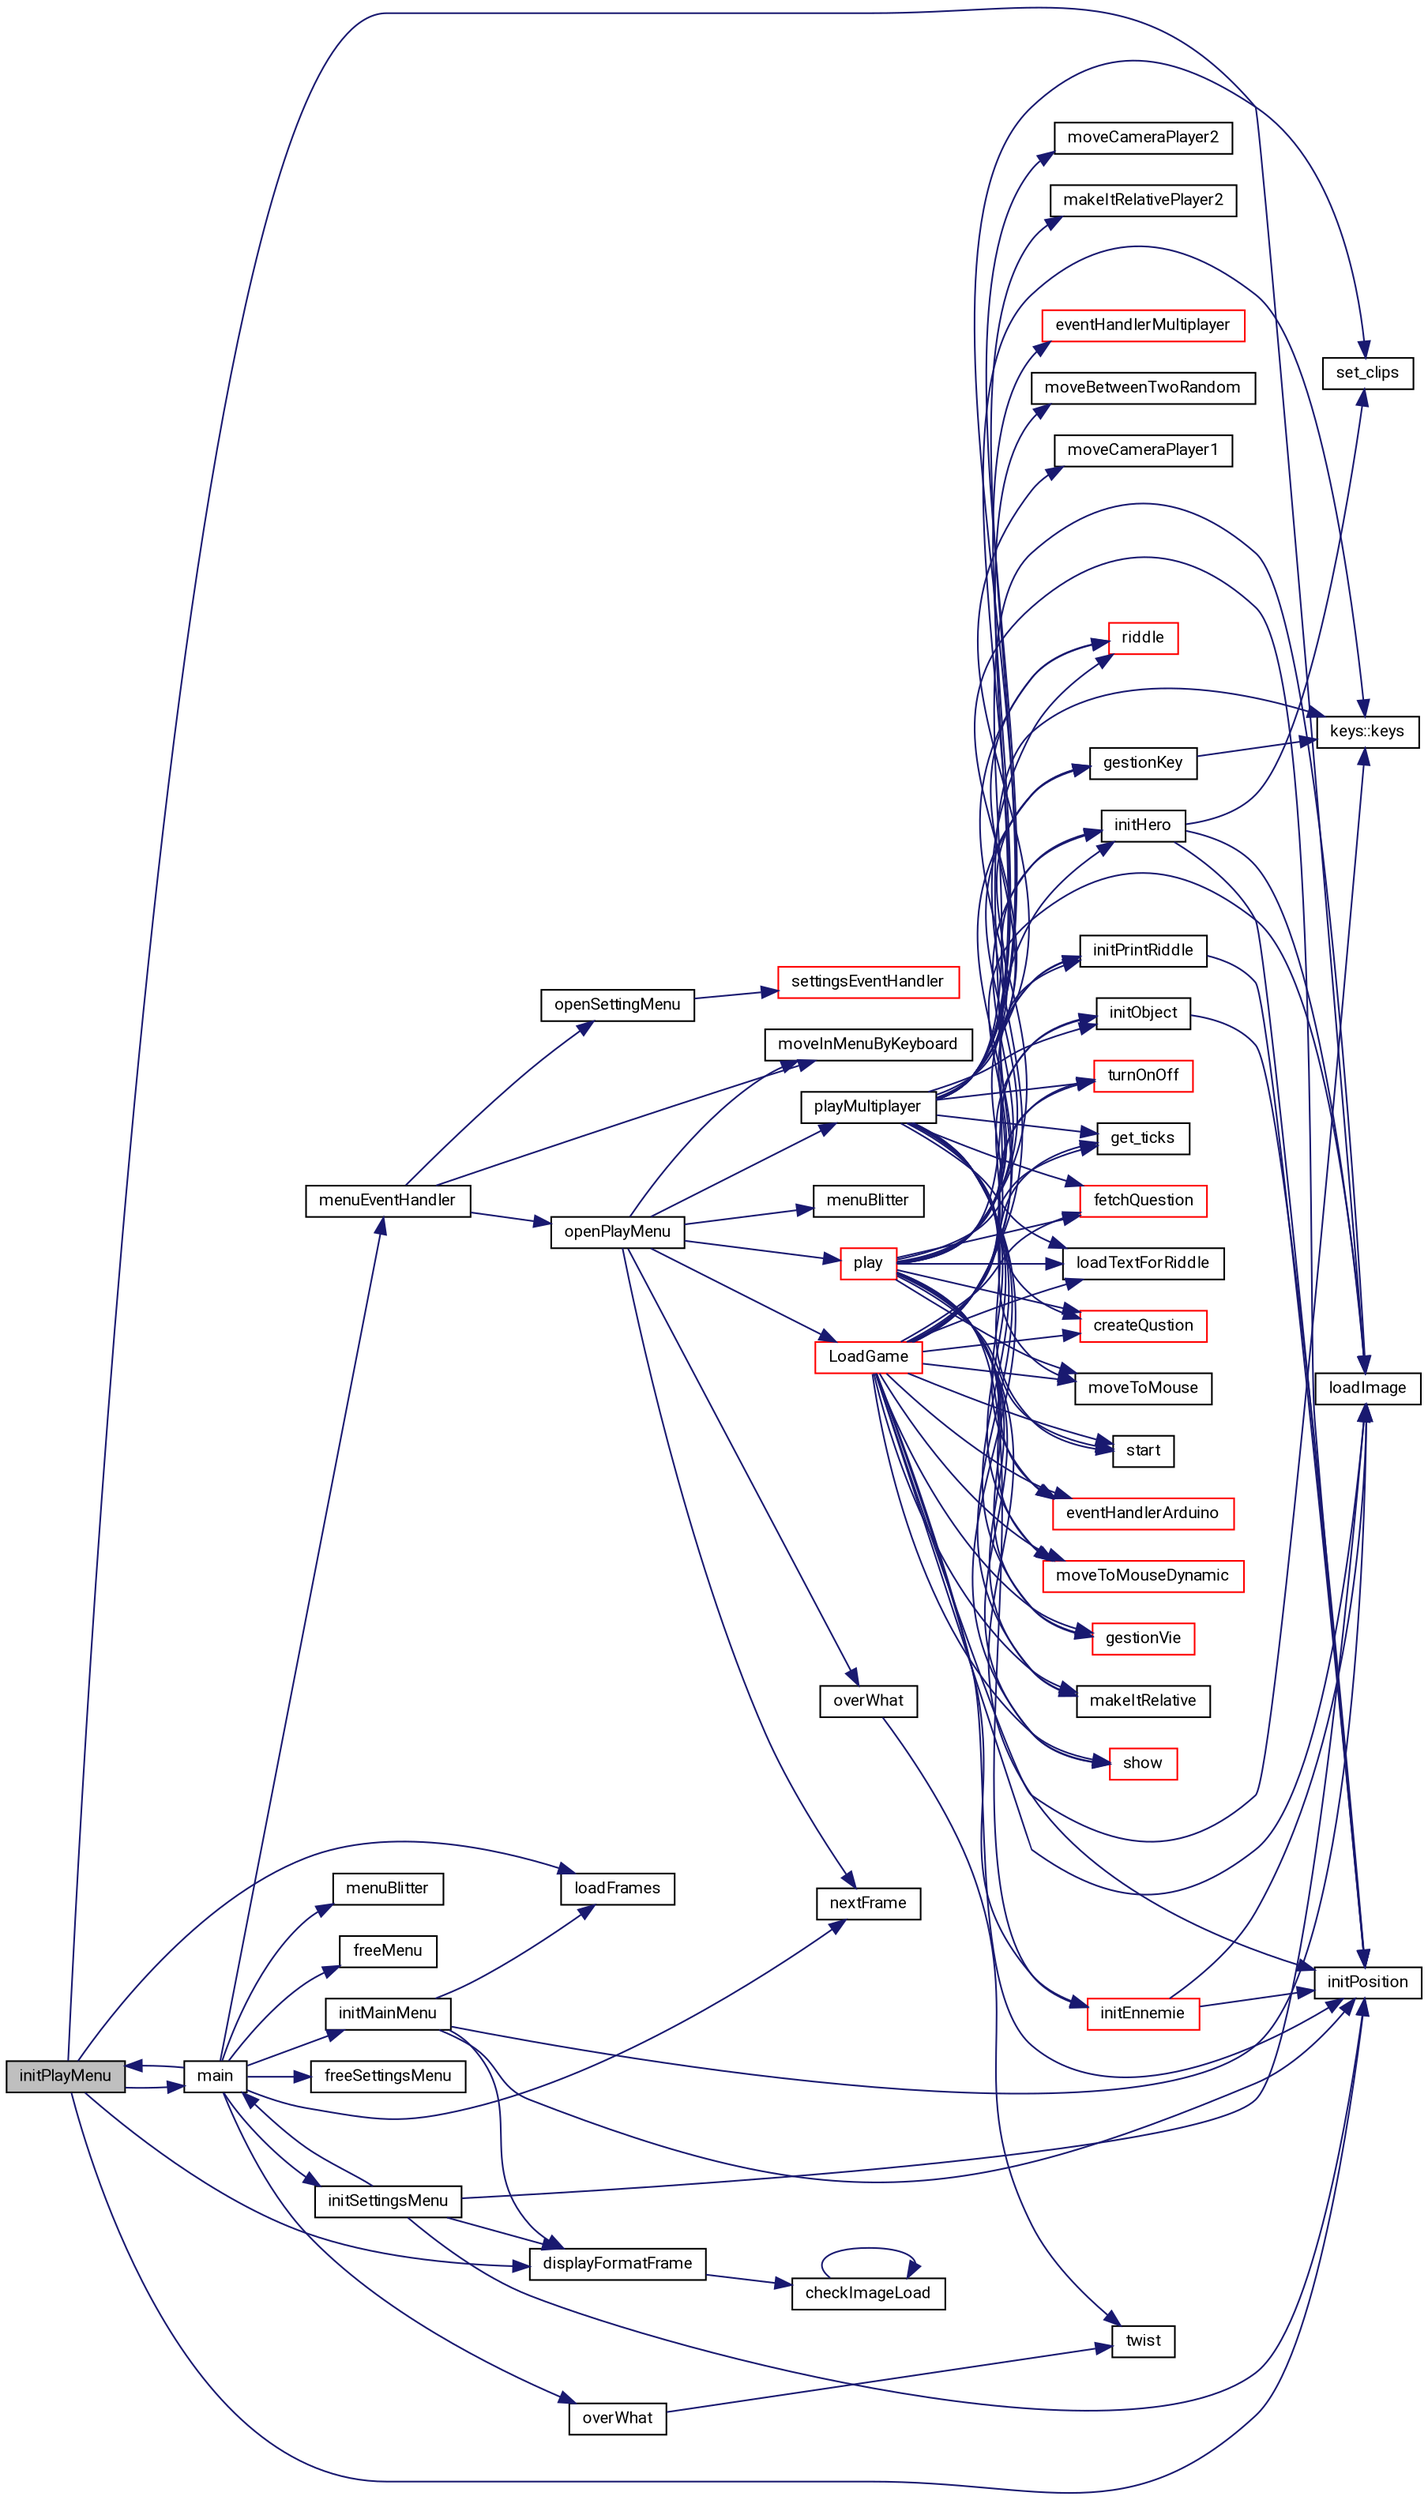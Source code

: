 digraph "initPlayMenu"
{
 // LATEX_PDF_SIZE
  edge [fontname="Roboto",fontsize="10",labelfontname="Roboto",labelfontsize="10"];
  node [fontname="Roboto",fontsize="10",shape=record];
  rankdir="LR";
  Node19 [label="initPlayMenu",height=0.2,width=0.4,color="black", fillcolor="grey75", style="filled", fontcolor="black",tooltip=" "];
  Node19 -> Node20 [color="midnightblue",fontsize="10",style="solid",fontname="Roboto"];
  Node20 [label="main",height=0.2,width=0.4,color="black", fillcolor="white", style="filled",URL="$SDL__Game_8c.html#a840291bc02cba5474a4cb46a9b9566fe",tooltip=" "];
  Node20 -> Node21 [color="midnightblue",fontsize="10",style="solid",fontname="Roboto"];
  Node21 [label="initMainMenu",height=0.2,width=0.4,color="black", fillcolor="white", style="filled",URL="$SDL__Init_8c.html#a45cc18c9330197ff2a6f8eaa0433defd",tooltip=" "];
  Node21 -> Node22 [color="midnightblue",fontsize="10",style="solid",fontname="Roboto"];
  Node22 [label="loadImage",height=0.2,width=0.4,color="black", fillcolor="white", style="filled",URL="$SDL__Init_8c.html#a2ab4a75877abd9b57b1867af16899f30",tooltip=" "];
  Node21 -> Node23 [color="midnightblue",fontsize="10",style="solid",fontname="Roboto"];
  Node23 [label="displayFormatFrame",height=0.2,width=0.4,color="black", fillcolor="white", style="filled",URL="$SDL__Init_8c.html#a9d15a4099a1c7eb98981e2f641be3411",tooltip=" "];
  Node23 -> Node24 [color="midnightblue",fontsize="10",style="solid",fontname="Roboto"];
  Node24 [label="checkImageLoad",height=0.2,width=0.4,color="black", fillcolor="white", style="filled",URL="$SDL__Init_8c.html#a9c86961353b17cdaa6160b5e226e4de6",tooltip=" "];
  Node24 -> Node24 [color="midnightblue",fontsize="10",style="solid",fontname="Roboto"];
  Node21 -> Node25 [color="midnightblue",fontsize="10",style="solid",fontname="Roboto"];
  Node25 [label="initPosition",height=0.2,width=0.4,color="black", fillcolor="white", style="filled",URL="$SDL__Init_8c.html#aacba2767ef1793cfcf9d9cfba91a62e7",tooltip=" "];
  Node21 -> Node26 [color="midnightblue",fontsize="10",style="solid",fontname="Roboto"];
  Node26 [label="loadFrames",height=0.2,width=0.4,color="black", fillcolor="white", style="filled",URL="$SDL__Init_8c.html#ab29215e3467fdc78a5b43cb5417fb9e9",tooltip=" "];
  Node20 -> Node19 [color="midnightblue",fontsize="10",style="solid",fontname="Roboto"];
  Node20 -> Node27 [color="midnightblue",fontsize="10",style="solid",fontname="Roboto"];
  Node27 [label="initSettingsMenu",height=0.2,width=0.4,color="black", fillcolor="white", style="filled",URL="$SDL__Init_8c.html#a3accead2e0742f15fb1a705e001bf66e",tooltip=" "];
  Node27 -> Node20 [color="midnightblue",fontsize="10",style="solid",fontname="Roboto"];
  Node27 -> Node22 [color="midnightblue",fontsize="10",style="solid",fontname="Roboto"];
  Node27 -> Node23 [color="midnightblue",fontsize="10",style="solid",fontname="Roboto"];
  Node27 -> Node25 [color="midnightblue",fontsize="10",style="solid",fontname="Roboto"];
  Node20 -> Node28 [color="midnightblue",fontsize="10",style="solid",fontname="Roboto"];
  Node28 [label="menuEventHandler",height=0.2,width=0.4,color="black", fillcolor="white", style="filled",URL="$SDL__Game_8h.html#a9489d33a83d76c6d00dcef0c9bf7eb93",tooltip=" "];
  Node28 -> Node29 [color="midnightblue",fontsize="10",style="solid",fontname="Roboto"];
  Node29 [label="openPlayMenu",height=0.2,width=0.4,color="black", fillcolor="white", style="filled",URL="$SDL__Game__Funcs_8c.html#a61c31102f6b34e46e97373cc417e2d42",tooltip=" "];
  Node29 -> Node30 [color="midnightblue",fontsize="10",style="solid",fontname="Roboto"];
  Node30 [label="playMultiplayer",height=0.2,width=0.4,color="black", fillcolor="white", style="filled",URL="$SDL__multiplayer_8c.html#acdec1d407d5934d4ccff3806f46ba79a",tooltip=" "];
  Node30 -> Node25 [color="midnightblue",fontsize="10",style="solid",fontname="Roboto"];
  Node30 -> Node31 [color="midnightblue",fontsize="10",style="solid",fontname="Roboto"];
  Node31 [label="keys::keys",height=0.2,width=0.4,color="black", fillcolor="white", style="filled",URL="$structkeys.html#a7559bc5bb2d0727a0be1ce90578d1052",tooltip=" "];
  Node30 -> Node32 [color="midnightblue",fontsize="10",style="solid",fontname="Roboto"];
  Node32 [label="set_clips",height=0.2,width=0.4,color="black", fillcolor="white", style="filled",URL="$SDL__animation_8c.html#a77f54ee083e4f28c4176cf9602603964",tooltip=" "];
  Node30 -> Node33 [color="midnightblue",fontsize="10",style="solid",fontname="Roboto"];
  Node33 [label="initHero",height=0.2,width=0.4,color="black", fillcolor="white", style="filled",URL="$SDL__Init_8c.html#a537870b91a0bcb420da19fa92a506311",tooltip=" "];
  Node33 -> Node22 [color="midnightblue",fontsize="10",style="solid",fontname="Roboto"];
  Node33 -> Node32 [color="midnightblue",fontsize="10",style="solid",fontname="Roboto"];
  Node33 -> Node25 [color="midnightblue",fontsize="10",style="solid",fontname="Roboto"];
  Node30 -> Node34 [color="midnightblue",fontsize="10",style="solid",fontname="Roboto"];
  Node34 [label="initObject",height=0.2,width=0.4,color="black", fillcolor="white", style="filled",URL="$SDL__Init_8c.html#a8a5afe773164b262326832d98dc6104c",tooltip=" "];
  Node34 -> Node25 [color="midnightblue",fontsize="10",style="solid",fontname="Roboto"];
  Node30 -> Node35 [color="midnightblue",fontsize="10",style="solid",fontname="Roboto"];
  Node35 [label="fetchQuestion",height=0.2,width=0.4,color="red", fillcolor="white", style="filled",URL="$SDL__enigme_8c.html#a39c76700dff530c844926f769b9e5e2f",tooltip=" "];
  Node30 -> Node38 [color="midnightblue",fontsize="10",style="solid",fontname="Roboto"];
  Node38 [label="loadTextForRiddle",height=0.2,width=0.4,color="black", fillcolor="white", style="filled",URL="$SDL__Init_8c.html#a6b45aea4a0ac66457461752d48769da0",tooltip=" "];
  Node30 -> Node22 [color="midnightblue",fontsize="10",style="solid",fontname="Roboto"];
  Node30 -> Node39 [color="midnightblue",fontsize="10",style="solid",fontname="Roboto"];
  Node39 [label="initPrintRiddle",height=0.2,width=0.4,color="black", fillcolor="white", style="filled",URL="$SDL__Init_8c.html#a24db4a5a8e8fd689b3c7e195c8895548",tooltip=" "];
  Node39 -> Node25 [color="midnightblue",fontsize="10",style="solid",fontname="Roboto"];
  Node30 -> Node40 [color="midnightblue",fontsize="10",style="solid",fontname="Roboto"];
  Node40 [label="createQustion",height=0.2,width=0.4,color="red", fillcolor="white", style="filled",URL="$SDL__enigme_8c.html#a366df1c03f8c6ca9f110a8d71af474c8",tooltip=" "];
  Node30 -> Node43 [color="midnightblue",fontsize="10",style="solid",fontname="Roboto"];
  Node43 [label="moveToMouse",height=0.2,width=0.4,color="black", fillcolor="white", style="filled",URL="$SDL__move_8c.html#af11bb29347265c4ba26ea25b7c64a20a",tooltip=" "];
  Node30 -> Node44 [color="midnightblue",fontsize="10",style="solid",fontname="Roboto"];
  Node44 [label="start",height=0.2,width=0.4,color="black", fillcolor="white", style="filled",URL="$SDL__animation_8c.html#ad6dbccd99321dabd7f2e29f652b523e6",tooltip=" "];
  Node30 -> Node45 [color="midnightblue",fontsize="10",style="solid",fontname="Roboto"];
  Node45 [label="eventHandlerArduino",height=0.2,width=0.4,color="red", fillcolor="white", style="filled",URL="$SDL__arduino_8c.html#abefc6906065c0c43ba99477e403e07d9",tooltip=" "];
  Node30 -> Node50 [color="midnightblue",fontsize="10",style="solid",fontname="Roboto"];
  Node50 [label="eventHandlerMultiplayer",height=0.2,width=0.4,color="red", fillcolor="white", style="filled",URL="$SDL__multiplayer_8c.html#a4a208945715a6c534f1eef8a8f38a896",tooltip=" "];
  Node30 -> Node51 [color="midnightblue",fontsize="10",style="solid",fontname="Roboto"];
  Node51 [label="moveToMouseDynamic",height=0.2,width=0.4,color="red", fillcolor="white", style="filled",URL="$SDL__move_8c.html#a3c40d057be41d3e6b3421eabce7a55c6",tooltip=" "];
  Node30 -> Node52 [color="midnightblue",fontsize="10",style="solid",fontname="Roboto"];
  Node52 [label="moveBetweenTwoRandom",height=0.2,width=0.4,color="black", fillcolor="white", style="filled",URL="$SDL__move_8c.html#a4e34bd1e8cd999c1e80b56a93ad36b25",tooltip=" "];
  Node30 -> Node53 [color="midnightblue",fontsize="10",style="solid",fontname="Roboto"];
  Node53 [label="moveCameraPlayer1",height=0.2,width=0.4,color="black", fillcolor="white", style="filled",URL="$SDL__scrolling_8c.html#af6aebb909a3152dfa7e36e9988490d9e",tooltip=" "];
  Node30 -> Node54 [color="midnightblue",fontsize="10",style="solid",fontname="Roboto"];
  Node54 [label="moveCameraPlayer2",height=0.2,width=0.4,color="black", fillcolor="white", style="filled",URL="$SDL__scrolling_8c.html#a6a2dd36438cbb546093c05391850a16c",tooltip=" "];
  Node30 -> Node55 [color="midnightblue",fontsize="10",style="solid",fontname="Roboto"];
  Node55 [label="gestionVie",height=0.2,width=0.4,color="red", fillcolor="white", style="filled",URL="$SDL__gestion_8c.html#a1f7aab104689e218a0055f424e317236",tooltip=" "];
  Node30 -> Node57 [color="midnightblue",fontsize="10",style="solid",fontname="Roboto"];
  Node57 [label="makeItRelative",height=0.2,width=0.4,color="black", fillcolor="white", style="filled",URL="$SDL__scrolling_8c.html#a195939235fc4e32206ff56a74081576f",tooltip=" "];
  Node30 -> Node58 [color="midnightblue",fontsize="10",style="solid",fontname="Roboto"];
  Node58 [label="makeItRelativePlayer2",height=0.2,width=0.4,color="black", fillcolor="white", style="filled",URL="$SDL__scrolling_8c.html#aebf118c24504b22011ac7f04feef5940",tooltip=" "];
  Node30 -> Node59 [color="midnightblue",fontsize="10",style="solid",fontname="Roboto"];
  Node59 [label="show",height=0.2,width=0.4,color="red", fillcolor="white", style="filled",URL="$SDL__animation_8c.html#a51ec49799835d087b8e6f2d707c4d76d",tooltip=" "];
  Node30 -> Node61 [color="midnightblue",fontsize="10",style="solid",fontname="Roboto"];
  Node61 [label="riddle",height=0.2,width=0.4,color="red", fillcolor="white", style="filled",URL="$SDL__enigme_8c.html#a4b8fbab12a6932d122a2ebd9f3f4e7eb",tooltip=" "];
  Node30 -> Node64 [color="midnightblue",fontsize="10",style="solid",fontname="Roboto"];
  Node64 [label="turnOnOff",height=0.2,width=0.4,color="red", fillcolor="white", style="filled",URL="$SDL__arduino_8c.html#af921e7b2ce75aadfb16b2ce49424a589",tooltip=" "];
  Node30 -> Node66 [color="midnightblue",fontsize="10",style="solid",fontname="Roboto"];
  Node66 [label="gestionKey",height=0.2,width=0.4,color="black", fillcolor="white", style="filled",URL="$SDL__gestion_8c.html#a7f4b12a80d06588ae6728b122b888a58",tooltip=" "];
  Node66 -> Node31 [color="midnightblue",fontsize="10",style="solid",fontname="Roboto"];
  Node30 -> Node67 [color="midnightblue",fontsize="10",style="solid",fontname="Roboto"];
  Node67 [label="get_ticks",height=0.2,width=0.4,color="black", fillcolor="white", style="filled",URL="$SDL__animation_8c.html#aa3e2cb9730547c3f0e2aa7f8d4aa451c",tooltip=" "];
  Node29 -> Node68 [color="midnightblue",fontsize="10",style="solid",fontname="Roboto"];
  Node68 [label="LoadGame",height=0.2,width=0.4,color="red", fillcolor="white", style="filled",URL="$SDL__savegame_8c.html#a6806b4b0f276136776dee9837e60f994",tooltip=" "];
  Node68 -> Node25 [color="midnightblue",fontsize="10",style="solid",fontname="Roboto"];
  Node68 -> Node31 [color="midnightblue",fontsize="10",style="solid",fontname="Roboto"];
  Node68 -> Node69 [color="midnightblue",fontsize="10",style="solid",fontname="Roboto"];
  Node69 [label="initEnnemie",height=0.2,width=0.4,color="red", fillcolor="white", style="filled",URL="$SDL__Init_8c.html#aebec659dbc0fced3e684a805336a2e0b",tooltip=" "];
  Node69 -> Node22 [color="midnightblue",fontsize="10",style="solid",fontname="Roboto"];
  Node69 -> Node25 [color="midnightblue",fontsize="10",style="solid",fontname="Roboto"];
  Node68 -> Node22 [color="midnightblue",fontsize="10",style="solid",fontname="Roboto"];
  Node68 -> Node33 [color="midnightblue",fontsize="10",style="solid",fontname="Roboto"];
  Node68 -> Node34 [color="midnightblue",fontsize="10",style="solid",fontname="Roboto"];
  Node68 -> Node35 [color="midnightblue",fontsize="10",style="solid",fontname="Roboto"];
  Node68 -> Node38 [color="midnightblue",fontsize="10",style="solid",fontname="Roboto"];
  Node68 -> Node39 [color="midnightblue",fontsize="10",style="solid",fontname="Roboto"];
  Node68 -> Node40 [color="midnightblue",fontsize="10",style="solid",fontname="Roboto"];
  Node68 -> Node44 [color="midnightblue",fontsize="10",style="solid",fontname="Roboto"];
  Node68 -> Node45 [color="midnightblue",fontsize="10",style="solid",fontname="Roboto"];
  Node68 -> Node51 [color="midnightblue",fontsize="10",style="solid",fontname="Roboto"];
  Node68 -> Node55 [color="midnightblue",fontsize="10",style="solid",fontname="Roboto"];
  Node68 -> Node57 [color="midnightblue",fontsize="10",style="solid",fontname="Roboto"];
  Node68 -> Node59 [color="midnightblue",fontsize="10",style="solid",fontname="Roboto"];
  Node68 -> Node61 [color="midnightblue",fontsize="10",style="solid",fontname="Roboto"];
  Node68 -> Node64 [color="midnightblue",fontsize="10",style="solid",fontname="Roboto"];
  Node68 -> Node66 [color="midnightblue",fontsize="10",style="solid",fontname="Roboto"];
  Node68 -> Node43 [color="midnightblue",fontsize="10",style="solid",fontname="Roboto"];
  Node68 -> Node67 [color="midnightblue",fontsize="10",style="solid",fontname="Roboto"];
  Node29 -> Node85 [color="midnightblue",fontsize="10",style="solid",fontname="Roboto"];
  Node85 [label="nextFrame",height=0.2,width=0.4,color="black", fillcolor="white", style="filled",URL="$SDL__Init_8c.html#ab9c3e21cec256bd230c50af3a31b8d04",tooltip=" "];
  Node29 -> Node86 [color="midnightblue",fontsize="10",style="solid",fontname="Roboto"];
  Node86 [label="moveInMenuByKeyboard",height=0.2,width=0.4,color="black", fillcolor="white", style="filled",URL="$SDL__Game__Funcs_8c.html#abb7d818f056c1225238351459f3b00af",tooltip=" "];
  Node29 -> Node87 [color="midnightblue",fontsize="10",style="solid",fontname="Roboto"];
  Node87 [label="play",height=0.2,width=0.4,color="red", fillcolor="white", style="filled",URL="$SDL__Game__Funcs_8c.html#a440e6575323c8ce399149d2819fe1a2a",tooltip=" "];
  Node87 -> Node25 [color="midnightblue",fontsize="10",style="solid",fontname="Roboto"];
  Node87 -> Node31 [color="midnightblue",fontsize="10",style="solid",fontname="Roboto"];
  Node87 -> Node69 [color="midnightblue",fontsize="10",style="solid",fontname="Roboto"];
  Node87 -> Node22 [color="midnightblue",fontsize="10",style="solid",fontname="Roboto"];
  Node87 -> Node33 [color="midnightblue",fontsize="10",style="solid",fontname="Roboto"];
  Node87 -> Node34 [color="midnightblue",fontsize="10",style="solid",fontname="Roboto"];
  Node87 -> Node35 [color="midnightblue",fontsize="10",style="solid",fontname="Roboto"];
  Node87 -> Node38 [color="midnightblue",fontsize="10",style="solid",fontname="Roboto"];
  Node87 -> Node39 [color="midnightblue",fontsize="10",style="solid",fontname="Roboto"];
  Node87 -> Node40 [color="midnightblue",fontsize="10",style="solid",fontname="Roboto"];
  Node87 -> Node43 [color="midnightblue",fontsize="10",style="solid",fontname="Roboto"];
  Node87 -> Node44 [color="midnightblue",fontsize="10",style="solid",fontname="Roboto"];
  Node87 -> Node45 [color="midnightblue",fontsize="10",style="solid",fontname="Roboto"];
  Node87 -> Node51 [color="midnightblue",fontsize="10",style="solid",fontname="Roboto"];
  Node87 -> Node55 [color="midnightblue",fontsize="10",style="solid",fontname="Roboto"];
  Node87 -> Node57 [color="midnightblue",fontsize="10",style="solid",fontname="Roboto"];
  Node87 -> Node59 [color="midnightblue",fontsize="10",style="solid",fontname="Roboto"];
  Node87 -> Node61 [color="midnightblue",fontsize="10",style="solid",fontname="Roboto"];
  Node87 -> Node64 [color="midnightblue",fontsize="10",style="solid",fontname="Roboto"];
  Node87 -> Node66 [color="midnightblue",fontsize="10",style="solid",fontname="Roboto"];
  Node87 -> Node67 [color="midnightblue",fontsize="10",style="solid",fontname="Roboto"];
  Node29 -> Node89 [color="midnightblue",fontsize="10",style="solid",fontname="Roboto"];
  Node89 [label="overWhat",height=0.2,width=0.4,color="black", fillcolor="white", style="filled",URL="$SDL__Game__Funcs_8c.html#a4eada93f766d4bf4776fd5a501a60404",tooltip=" "];
  Node89 -> Node90 [color="midnightblue",fontsize="10",style="solid",fontname="Roboto"];
  Node90 [label="twist",height=0.2,width=0.4,color="black", fillcolor="white", style="filled",URL="$SDL__Game__Funcs_8c.html#a04650a18e406952388193902adbf476f",tooltip=" "];
  Node29 -> Node91 [color="midnightblue",fontsize="10",style="solid",fontname="Roboto"];
  Node91 [label="menuBlitter",height=0.2,width=0.4,color="black", fillcolor="white", style="filled",URL="$SDL__Game__Funcs_8c.html#a553d43496bd0c6e9c6b82d0402fa115a",tooltip=" "];
  Node28 -> Node92 [color="midnightblue",fontsize="10",style="solid",fontname="Roboto"];
  Node92 [label="openSettingMenu",height=0.2,width=0.4,color="black", fillcolor="white", style="filled",URL="$SDL__Game__Funcs_8c.html#accbf7160c9661c47ebcbfb34d1f89028",tooltip=" "];
  Node92 -> Node93 [color="midnightblue",fontsize="10",style="solid",fontname="Roboto"];
  Node93 [label="settingsEventHandler",height=0.2,width=0.4,color="red", fillcolor="white", style="filled",URL="$SDL__Game__Funcs_8c.html#a98548f9b20e4e186f2d28213f6f8d61a",tooltip=" "];
  Node28 -> Node86 [color="midnightblue",fontsize="10",style="solid",fontname="Roboto"];
  Node20 -> Node95 [color="midnightblue",fontsize="10",style="solid",fontname="Roboto"];
  Node95 [label="overWhat",height=0.2,width=0.4,color="black", fillcolor="white", style="filled",URL="$SDL__Game_8h.html#a4eada93f766d4bf4776fd5a501a60404",tooltip=" "];
  Node95 -> Node90 [color="midnightblue",fontsize="10",style="solid",fontname="Roboto"];
  Node20 -> Node85 [color="midnightblue",fontsize="10",style="solid",fontname="Roboto"];
  Node20 -> Node96 [color="midnightblue",fontsize="10",style="solid",fontname="Roboto"];
  Node96 [label="menuBlitter",height=0.2,width=0.4,color="black", fillcolor="white", style="filled",URL="$SDL__Game_8h.html#a553d43496bd0c6e9c6b82d0402fa115a",tooltip=" "];
  Node20 -> Node97 [color="midnightblue",fontsize="10",style="solid",fontname="Roboto"];
  Node97 [label="freeMenu",height=0.2,width=0.4,color="black", fillcolor="white", style="filled",URL="$SDL__free_8c.html#a46ba4e8b36766b707a3681ded8533a8a",tooltip=" "];
  Node20 -> Node98 [color="midnightblue",fontsize="10",style="solid",fontname="Roboto"];
  Node98 [label="freeSettingsMenu",height=0.2,width=0.4,color="black", fillcolor="white", style="filled",URL="$SDL__free_8c.html#a87a88af8f79655dba6c9629614cf2289",tooltip=" "];
  Node19 -> Node22 [color="midnightblue",fontsize="10",style="solid",fontname="Roboto"];
  Node19 -> Node23 [color="midnightblue",fontsize="10",style="solid",fontname="Roboto"];
  Node19 -> Node25 [color="midnightblue",fontsize="10",style="solid",fontname="Roboto"];
  Node19 -> Node26 [color="midnightblue",fontsize="10",style="solid",fontname="Roboto"];
}
